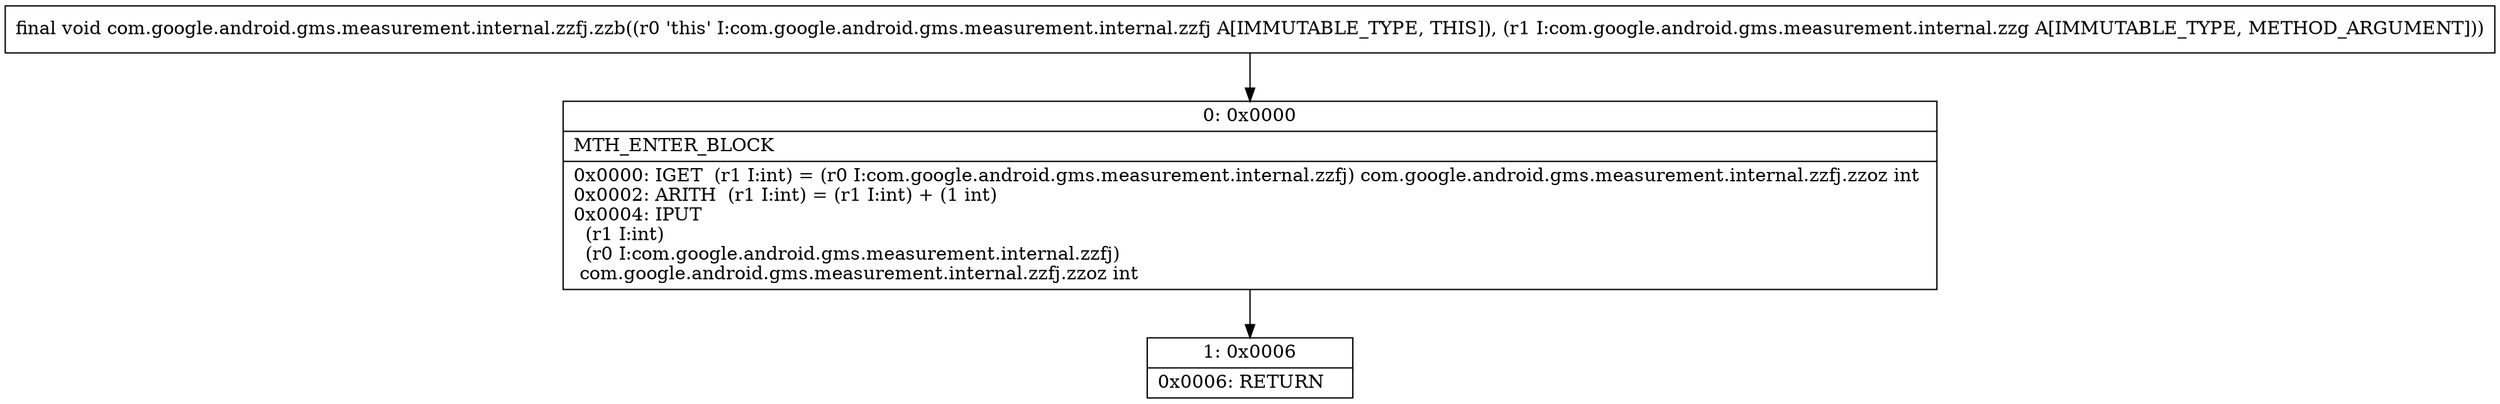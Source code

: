 digraph "CFG forcom.google.android.gms.measurement.internal.zzfj.zzb(Lcom\/google\/android\/gms\/measurement\/internal\/zzg;)V" {
Node_0 [shape=record,label="{0\:\ 0x0000|MTH_ENTER_BLOCK\l|0x0000: IGET  (r1 I:int) = (r0 I:com.google.android.gms.measurement.internal.zzfj) com.google.android.gms.measurement.internal.zzfj.zzoz int \l0x0002: ARITH  (r1 I:int) = (r1 I:int) + (1 int) \l0x0004: IPUT  \l  (r1 I:int)\l  (r0 I:com.google.android.gms.measurement.internal.zzfj)\l com.google.android.gms.measurement.internal.zzfj.zzoz int \l}"];
Node_1 [shape=record,label="{1\:\ 0x0006|0x0006: RETURN   \l}"];
MethodNode[shape=record,label="{final void com.google.android.gms.measurement.internal.zzfj.zzb((r0 'this' I:com.google.android.gms.measurement.internal.zzfj A[IMMUTABLE_TYPE, THIS]), (r1 I:com.google.android.gms.measurement.internal.zzg A[IMMUTABLE_TYPE, METHOD_ARGUMENT])) }"];
MethodNode -> Node_0;
Node_0 -> Node_1;
}

